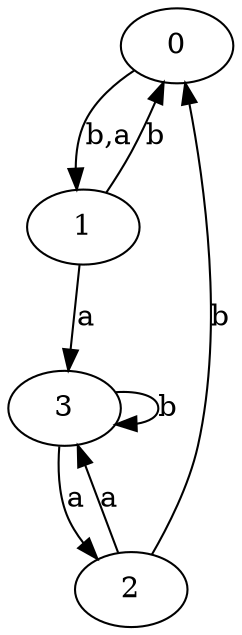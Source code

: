 digraph {
 ranksep=0.5;
 d2tdocpreamble = "\usetikzlibrary{automata}";
 d2tfigpreamble = "\tikzstyle{every state}= [ draw=blue!50,very thick,fill=blue!20]  \tikzstyle{auto}= [fill=white]";
 node [style="state"];
 edge [lblstyle="auto",topath="bend right", len=4  ]
  "0" [label="0",];
  "1" [label="1",];
  "2" [label="2",style = "state, accepting"];
  "3" [label="3",style = "state, initial"];
  "0" -> "1" [label="b,a"];
  "1" -> "0" [label="b"];
  "1" -> "3" [label="a"];
  "2" -> "0" [label="b"];
  "2" -> "3" [label="a"];
  "3" -> "2" [label="a"];
  "3" -> "3" [label="b",topath="loop above"];
}